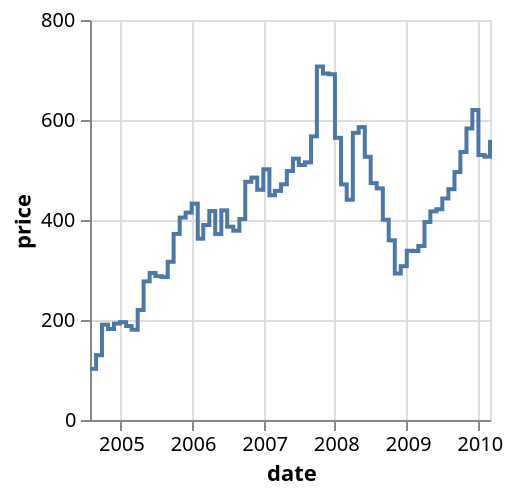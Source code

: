 {"$schema": "https://vega.github.io/schema/vega-lite/v4.json", "description": "Google's stock price over time.", "data": {"values": [{"symbol": "MSFT", "date": "Jan 1 2000", "price": 39.81}, {"symbol": "MSFT", "date": "Feb 1 2000", "price": 36.35}, {"symbol": "MSFT", "date": "Mar 1 2000", "price": 43.22}, {"symbol": "MSFT", "date": "Apr 1 2000", "price": 28.37}, {"symbol": "MSFT", "date": "May 1 2000", "price": 25.45}, {"symbol": "MSFT", "date": "Jun 1 2000", "price": 32.54}, {"symbol": "MSFT", "date": "Jul 1 2000", "price": 28.4}, {"symbol": "MSFT", "date": "Aug 1 2000", "price": 28.4}, {"symbol": "MSFT", "date": "Sep 1 2000", "price": 24.53}, {"symbol": "MSFT", "date": "Oct 1 2000", "price": 28.02}, {"symbol": "MSFT", "date": "Nov 1 2000", "price": 23.34}, {"symbol": "MSFT", "date": "Dec 1 2000", "price": 17.65}, {"symbol": "MSFT", "date": "Jan 1 2001", "price": 24.84}, {"symbol": "MSFT", "date": "Feb 1 2001", "price": 24.0}, {"symbol": "MSFT", "date": "Mar 1 2001", "price": 22.25}, {"symbol": "MSFT", "date": "Apr 1 2001", "price": 27.56}, {"symbol": "MSFT", "date": "May 1 2001", "price": 28.14}, {"symbol": "MSFT", "date": "Jun 1 2001", "price": 29.7}, {"symbol": "MSFT", "date": "Jul 1 2001", "price": 26.93}, {"symbol": "MSFT", "date": "Aug 1 2001", "price": 23.21}, {"symbol": "MSFT", "date": "Sep 1 2001", "price": 20.82}, {"symbol": "MSFT", "date": "Oct 1 2001", "price": 23.65}, {"symbol": "MSFT", "date": "Nov 1 2001", "price": 26.12}, {"symbol": "MSFT", "date": "Dec 1 2001", "price": 26.95}, {"symbol": "MSFT", "date": "Jan 1 2002", "price": 25.92}, {"symbol": "MSFT", "date": "Feb 1 2002", "price": 23.73}, {"symbol": "MSFT", "date": "Mar 1 2002", "price": 24.53}, {"symbol": "MSFT", "date": "Apr 1 2002", "price": 21.26}, {"symbol": "MSFT", "date": "May 1 2002", "price": 20.71}, {"symbol": "MSFT", "date": "Jun 1 2002", "price": 22.25}, {"symbol": "MSFT", "date": "Jul 1 2002", "price": 19.52}, {"symbol": "MSFT", "date": "Aug 1 2002", "price": 19.97}, {"symbol": "MSFT", "date": "Sep 1 2002", "price": 17.79}, {"symbol": "MSFT", "date": "Oct 1 2002", "price": 21.75}, {"symbol": "MSFT", "date": "Nov 1 2002", "price": 23.46}, {"symbol": "MSFT", "date": "Dec 1 2002", "price": 21.03}, {"symbol": "MSFT", "date": "Jan 1 2003", "price": 19.31}, {"symbol": "MSFT", "date": "Feb 1 2003", "price": 19.34}, {"symbol": "MSFT", "date": "Mar 1 2003", "price": 19.76}, {"symbol": "MSFT", "date": "Apr 1 2003", "price": 20.87}, {"symbol": "MSFT", "date": "May 1 2003", "price": 20.09}, {"symbol": "MSFT", "date": "Jun 1 2003", "price": 20.93}, {"symbol": "MSFT", "date": "Jul 1 2003", "price": 21.56}, {"symbol": "MSFT", "date": "Aug 1 2003", "price": 21.65}, {"symbol": "MSFT", "date": "Sep 1 2003", "price": 22.69}, {"symbol": "MSFT", "date": "Oct 1 2003", "price": 21.45}, {"symbol": "MSFT", "date": "Nov 1 2003", "price": 21.1}, {"symbol": "MSFT", "date": "Dec 1 2003", "price": 22.46}, {"symbol": "MSFT", "date": "Jan 1 2004", "price": 22.69}, {"symbol": "MSFT", "date": "Feb 1 2004", "price": 21.77}, {"symbol": "MSFT", "date": "Mar 1 2004", "price": 20.46}, {"symbol": "MSFT", "date": "Apr 1 2004", "price": 21.45}, {"symbol": "MSFT", "date": "May 1 2004", "price": 21.53}, {"symbol": "MSFT", "date": "Jun 1 2004", "price": 23.44}, {"symbol": "MSFT", "date": "Jul 1 2004", "price": 23.38}, {"symbol": "MSFT", "date": "Aug 1 2004", "price": 22.47}, {"symbol": "MSFT", "date": "Sep 1 2004", "price": 22.76}, {"symbol": "MSFT", "date": "Oct 1 2004", "price": 23.02}, {"symbol": "MSFT", "date": "Nov 1 2004", "price": 24.6}, {"symbol": "MSFT", "date": "Dec 1 2004", "price": 24.52}, {"symbol": "MSFT", "date": "Jan 1 2005", "price": 24.11}, {"symbol": "MSFT", "date": "Feb 1 2005", "price": 23.15}, {"symbol": "MSFT", "date": "Mar 1 2005", "price": 22.24}, {"symbol": "MSFT", "date": "Apr 1 2005", "price": 23.28}, {"symbol": "MSFT", "date": "May 1 2005", "price": 23.82}, {"symbol": "MSFT", "date": "Jun 1 2005", "price": 22.93}, {"symbol": "MSFT", "date": "Jul 1 2005", "price": 23.64}, {"symbol": "MSFT", "date": "Aug 1 2005", "price": 25.35}, {"symbol": "MSFT", "date": "Sep 1 2005", "price": 23.83}, {"symbol": "MSFT", "date": "Oct 1 2005", "price": 23.8}, {"symbol": "MSFT", "date": "Nov 1 2005", "price": 25.71}, {"symbol": "MSFT", "date": "Dec 1 2005", "price": 24.29}, {"symbol": "MSFT", "date": "Jan 1 2006", "price": 26.14}, {"symbol": "MSFT", "date": "Feb 1 2006", "price": 25.04}, {"symbol": "MSFT", "date": "Mar 1 2006", "price": 25.36}, {"symbol": "MSFT", "date": "Apr 1 2006", "price": 22.5}, {"symbol": "MSFT", "date": "May 1 2006", "price": 21.19}, {"symbol": "MSFT", "date": "Jun 1 2006", "price": 21.8}, {"symbol": "MSFT", "date": "Jul 1 2006", "price": 22.51}, {"symbol": "MSFT", "date": "Aug 1 2006", "price": 24.13}, {"symbol": "MSFT", "date": "Sep 1 2006", "price": 25.68}, {"symbol": "MSFT", "date": "Oct 1 2006", "price": 26.96}, {"symbol": "MSFT", "date": "Nov 1 2006", "price": 27.66}, {"symbol": "MSFT", "date": "Dec 1 2006", "price": 28.13}, {"symbol": "MSFT", "date": "Jan 1 2007", "price": 29.07}, {"symbol": "MSFT", "date": "Feb 1 2007", "price": 26.63}, {"symbol": "MSFT", "date": "Mar 1 2007", "price": 26.35}, {"symbol": "MSFT", "date": "Apr 1 2007", "price": 28.3}, {"symbol": "MSFT", "date": "May 1 2007", "price": 29.11}, {"symbol": "MSFT", "date": "Jun 1 2007", "price": 27.95}, {"symbol": "MSFT", "date": "Jul 1 2007", "price": 27.5}, {"symbol": "MSFT", "date": "Aug 1 2007", "price": 27.34}, {"symbol": "MSFT", "date": "Sep 1 2007", "price": 28.04}, {"symbol": "MSFT", "date": "Oct 1 2007", "price": 35.03}, {"symbol": "MSFT", "date": "Nov 1 2007", "price": 32.09}, {"symbol": "MSFT", "date": "Dec 1 2007", "price": 34.0}, {"symbol": "MSFT", "date": "Jan 1 2008", "price": 31.13}, {"symbol": "MSFT", "date": "Feb 1 2008", "price": 26.07}, {"symbol": "MSFT", "date": "Mar 1 2008", "price": 27.21}, {"symbol": "MSFT", "date": "Apr 1 2008", "price": 27.34}, {"symbol": "MSFT", "date": "May 1 2008", "price": 27.25}, {"symbol": "MSFT", "date": "Jun 1 2008", "price": 26.47}, {"symbol": "MSFT", "date": "Jul 1 2008", "price": 24.75}, {"symbol": "MSFT", "date": "Aug 1 2008", "price": 26.36}, {"symbol": "MSFT", "date": "Sep 1 2008", "price": 25.78}, {"symbol": "MSFT", "date": "Oct 1 2008", "price": 21.57}, {"symbol": "MSFT", "date": "Nov 1 2008", "price": 19.66}, {"symbol": "MSFT", "date": "Dec 1 2008", "price": 18.91}, {"symbol": "MSFT", "date": "Jan 1 2009", "price": 16.63}, {"symbol": "MSFT", "date": "Feb 1 2009", "price": 15.81}, {"symbol": "MSFT", "date": "Mar 1 2009", "price": 17.99}, {"symbol": "MSFT", "date": "Apr 1 2009", "price": 19.84}, {"symbol": "MSFT", "date": "May 1 2009", "price": 20.59}, {"symbol": "MSFT", "date": "Jun 1 2009", "price": 23.42}, {"symbol": "MSFT", "date": "Jul 1 2009", "price": 23.18}, {"symbol": "MSFT", "date": "Aug 1 2009", "price": 24.43}, {"symbol": "MSFT", "date": "Sep 1 2009", "price": 25.49}, {"symbol": "MSFT", "date": "Oct 1 2009", "price": 27.48}, {"symbol": "MSFT", "date": "Nov 1 2009", "price": 29.27}, {"symbol": "MSFT", "date": "Dec 1 2009", "price": 30.34}, {"symbol": "MSFT", "date": "Jan 1 2010", "price": 28.05}, {"symbol": "MSFT", "date": "Feb 1 2010", "price": 28.67}, {"symbol": "MSFT", "date": "Mar 1 2010", "price": 28.8}, {"symbol": "AMZN", "date": "Jan 1 2000", "price": 64.56}, {"symbol": "AMZN", "date": "Feb 1 2000", "price": 68.87}, {"symbol": "AMZN", "date": "Mar 1 2000", "price": 67.0}, {"symbol": "AMZN", "date": "Apr 1 2000", "price": 55.19}, {"symbol": "AMZN", "date": "May 1 2000", "price": 48.31}, {"symbol": "AMZN", "date": "Jun 1 2000", "price": 36.31}, {"symbol": "AMZN", "date": "Jul 1 2000", "price": 30.12}, {"symbol": "AMZN", "date": "Aug 1 2000", "price": 41.5}, {"symbol": "AMZN", "date": "Sep 1 2000", "price": 38.44}, {"symbol": "AMZN", "date": "Oct 1 2000", "price": 36.62}, {"symbol": "AMZN", "date": "Nov 1 2000", "price": 24.69}, {"symbol": "AMZN", "date": "Dec 1 2000", "price": 15.56}, {"symbol": "AMZN", "date": "Jan 1 2001", "price": 17.31}, {"symbol": "AMZN", "date": "Feb 1 2001", "price": 10.19}, {"symbol": "AMZN", "date": "Mar 1 2001", "price": 10.23}, {"symbol": "AMZN", "date": "Apr 1 2001", "price": 15.78}, {"symbol": "AMZN", "date": "May 1 2001", "price": 16.69}, {"symbol": "AMZN", "date": "Jun 1 2001", "price": 14.15}, {"symbol": "AMZN", "date": "Jul 1 2001", "price": 12.49}, {"symbol": "AMZN", "date": "Aug 1 2001", "price": 8.94}, {"symbol": "AMZN", "date": "Sep 1 2001", "price": 5.97}, {"symbol": "AMZN", "date": "Oct 1 2001", "price": 6.98}, {"symbol": "AMZN", "date": "Nov 1 2001", "price": 11.32}, {"symbol": "AMZN", "date": "Dec 1 2001", "price": 10.82}, {"symbol": "AMZN", "date": "Jan 1 2002", "price": 14.19}, {"symbol": "AMZN", "date": "Feb 1 2002", "price": 14.1}, {"symbol": "AMZN", "date": "Mar 1 2002", "price": 14.3}, {"symbol": "AMZN", "date": "Apr 1 2002", "price": 16.69}, {"symbol": "AMZN", "date": "May 1 2002", "price": 18.23}, {"symbol": "AMZN", "date": "Jun 1 2002", "price": 16.25}, {"symbol": "AMZN", "date": "Jul 1 2002", "price": 14.45}, {"symbol": "AMZN", "date": "Aug 1 2002", "price": 14.94}, {"symbol": "AMZN", "date": "Sep 1 2002", "price": 15.93}, {"symbol": "AMZN", "date": "Oct 1 2002", "price": 19.36}, {"symbol": "AMZN", "date": "Nov 1 2002", "price": 23.35}, {"symbol": "AMZN", "date": "Dec 1 2002", "price": 18.89}, {"symbol": "AMZN", "date": "Jan 1 2003", "price": 21.85}, {"symbol": "AMZN", "date": "Feb 1 2003", "price": 22.01}, {"symbol": "AMZN", "date": "Mar 1 2003", "price": 26.03}, {"symbol": "AMZN", "date": "Apr 1 2003", "price": 28.69}, {"symbol": "AMZN", "date": "May 1 2003", "price": 35.89}, {"symbol": "AMZN", "date": "Jun 1 2003", "price": 36.32}, {"symbol": "AMZN", "date": "Jul 1 2003", "price": 41.64}, {"symbol": "AMZN", "date": "Aug 1 2003", "price": 46.32}, {"symbol": "AMZN", "date": "Sep 1 2003", "price": 48.43}, {"symbol": "AMZN", "date": "Oct 1 2003", "price": 54.43}, {"symbol": "AMZN", "date": "Nov 1 2003", "price": 53.97}, {"symbol": "AMZN", "date": "Dec 1 2003", "price": 52.62}, {"symbol": "AMZN", "date": "Jan 1 2004", "price": 50.4}, {"symbol": "AMZN", "date": "Feb 1 2004", "price": 43.01}, {"symbol": "AMZN", "date": "Mar 1 2004", "price": 43.28}, {"symbol": "AMZN", "date": "Apr 1 2004", "price": 43.6}, {"symbol": "AMZN", "date": "May 1 2004", "price": 48.5}, {"symbol": "AMZN", "date": "Jun 1 2004", "price": 54.4}, {"symbol": "AMZN", "date": "Jul 1 2004", "price": 38.92}, {"symbol": "AMZN", "date": "Aug 1 2004", "price": 38.14}, {"symbol": "AMZN", "date": "Sep 1 2004", "price": 40.86}, {"symbol": "AMZN", "date": "Oct 1 2004", "price": 34.13}, {"symbol": "AMZN", "date": "Nov 1 2004", "price": 39.68}, {"symbol": "AMZN", "date": "Dec 1 2004", "price": 44.29}, {"symbol": "AMZN", "date": "Jan 1 2005", "price": 43.22}, {"symbol": "AMZN", "date": "Feb 1 2005", "price": 35.18}, {"symbol": "AMZN", "date": "Mar 1 2005", "price": 34.27}, {"symbol": "AMZN", "date": "Apr 1 2005", "price": 32.36}, {"symbol": "AMZN", "date": "May 1 2005", "price": 35.51}, {"symbol": "AMZN", "date": "Jun 1 2005", "price": 33.09}, {"symbol": "AMZN", "date": "Jul 1 2005", "price": 45.15}, {"symbol": "AMZN", "date": "Aug 1 2005", "price": 42.7}, {"symbol": "AMZN", "date": "Sep 1 2005", "price": 45.3}, {"symbol": "AMZN", "date": "Oct 1 2005", "price": 39.86}, {"symbol": "AMZN", "date": "Nov 1 2005", "price": 48.46}, {"symbol": "AMZN", "date": "Dec 1 2005", "price": 47.15}, {"symbol": "AMZN", "date": "Jan 1 2006", "price": 44.82}, {"symbol": "AMZN", "date": "Feb 1 2006", "price": 37.44}, {"symbol": "AMZN", "date": "Mar 1 2006", "price": 36.53}, {"symbol": "AMZN", "date": "Apr 1 2006", "price": 35.21}, {"symbol": "AMZN", "date": "May 1 2006", "price": 34.61}, {"symbol": "AMZN", "date": "Jun 1 2006", "price": 38.68}, {"symbol": "AMZN", "date": "Jul 1 2006", "price": 26.89}, {"symbol": "AMZN", "date": "Aug 1 2006", "price": 30.83}, {"symbol": "AMZN", "date": "Sep 1 2006", "price": 32.12}, {"symbol": "AMZN", "date": "Oct 1 2006", "price": 38.09}, {"symbol": "AMZN", "date": "Nov 1 2006", "price": 40.34}, {"symbol": "AMZN", "date": "Dec 1 2006", "price": 39.46}, {"symbol": "AMZN", "date": "Jan 1 2007", "price": 37.67}, {"symbol": "AMZN", "date": "Feb 1 2007", "price": 39.14}, {"symbol": "AMZN", "date": "Mar 1 2007", "price": 39.79}, {"symbol": "AMZN", "date": "Apr 1 2007", "price": 61.33}, {"symbol": "AMZN", "date": "May 1 2007", "price": 69.14}, {"symbol": "AMZN", "date": "Jun 1 2007", "price": 68.41}, {"symbol": "AMZN", "date": "Jul 1 2007", "price": 78.54}, {"symbol": "AMZN", "date": "Aug 1 2007", "price": 79.91}, {"symbol": "AMZN", "date": "Sep 1 2007", "price": 93.15}, {"symbol": "AMZN", "date": "Oct 1 2007", "price": 89.15}, {"symbol": "AMZN", "date": "Nov 1 2007", "price": 90.56}, {"symbol": "AMZN", "date": "Dec 1 2007", "price": 92.64}, {"symbol": "AMZN", "date": "Jan 1 2008", "price": 77.7}, {"symbol": "AMZN", "date": "Feb 1 2008", "price": 64.47}, {"symbol": "AMZN", "date": "Mar 1 2008", "price": 71.3}, {"symbol": "AMZN", "date": "Apr 1 2008", "price": 78.63}, {"symbol": "AMZN", "date": "May 1 2008", "price": 81.62}, {"symbol": "AMZN", "date": "Jun 1 2008", "price": 73.33}, {"symbol": "AMZN", "date": "Jul 1 2008", "price": 76.34}, {"symbol": "AMZN", "date": "Aug 1 2008", "price": 80.81}, {"symbol": "AMZN", "date": "Sep 1 2008", "price": 72.76}, {"symbol": "AMZN", "date": "Oct 1 2008", "price": 57.24}, {"symbol": "AMZN", "date": "Nov 1 2008", "price": 42.7}, {"symbol": "AMZN", "date": "Dec 1 2008", "price": 51.28}, {"symbol": "AMZN", "date": "Jan 1 2009", "price": 58.82}, {"symbol": "AMZN", "date": "Feb 1 2009", "price": 64.79}, {"symbol": "AMZN", "date": "Mar 1 2009", "price": 73.44}, {"symbol": "AMZN", "date": "Apr 1 2009", "price": 80.52}, {"symbol": "AMZN", "date": "May 1 2009", "price": 77.99}, {"symbol": "AMZN", "date": "Jun 1 2009", "price": 83.66}, {"symbol": "AMZN", "date": "Jul 1 2009", "price": 85.76}, {"symbol": "AMZN", "date": "Aug 1 2009", "price": 81.19}, {"symbol": "AMZN", "date": "Sep 1 2009", "price": 93.36}, {"symbol": "AMZN", "date": "Oct 1 2009", "price": 118.81}, {"symbol": "AMZN", "date": "Nov 1 2009", "price": 135.91}, {"symbol": "AMZN", "date": "Dec 1 2009", "price": 134.52}, {"symbol": "AMZN", "date": "Jan 1 2010", "price": 125.41}, {"symbol": "AMZN", "date": "Feb 1 2010", "price": 118.4}, {"symbol": "AMZN", "date": "Mar 1 2010", "price": 128.82}, {"symbol": "IBM", "date": "Jan 1 2000", "price": 100.52}, {"symbol": "IBM", "date": "Feb 1 2000", "price": 92.11}, {"symbol": "IBM", "date": "Mar 1 2000", "price": 106.11}, {"symbol": "IBM", "date": "Apr 1 2000", "price": 99.95}, {"symbol": "IBM", "date": "May 1 2000", "price": 96.31}, {"symbol": "IBM", "date": "Jun 1 2000", "price": 98.33}, {"symbol": "IBM", "date": "Jul 1 2000", "price": 100.74}, {"symbol": "IBM", "date": "Aug 1 2000", "price": 118.62}, {"symbol": "IBM", "date": "Sep 1 2000", "price": 101.19}, {"symbol": "IBM", "date": "Oct 1 2000", "price": 88.5}, {"symbol": "IBM", "date": "Nov 1 2000", "price": 84.12}, {"symbol": "IBM", "date": "Dec 1 2000", "price": 76.47}, {"symbol": "IBM", "date": "Jan 1 2001", "price": 100.76}, {"symbol": "IBM", "date": "Feb 1 2001", "price": 89.98}, {"symbol": "IBM", "date": "Mar 1 2001", "price": 86.63}, {"symbol": "IBM", "date": "Apr 1 2001", "price": 103.7}, {"symbol": "IBM", "date": "May 1 2001", "price": 100.82}, {"symbol": "IBM", "date": "Jun 1 2001", "price": 102.35}, {"symbol": "IBM", "date": "Jul 1 2001", "price": 94.87}, {"symbol": "IBM", "date": "Aug 1 2001", "price": 90.25}, {"symbol": "IBM", "date": "Sep 1 2001", "price": 82.82}, {"symbol": "IBM", "date": "Oct 1 2001", "price": 97.58}, {"symbol": "IBM", "date": "Nov 1 2001", "price": 104.5}, {"symbol": "IBM", "date": "Dec 1 2001", "price": 109.36}, {"symbol": "IBM", "date": "Jan 1 2002", "price": 97.54}, {"symbol": "IBM", "date": "Feb 1 2002", "price": 88.82}, {"symbol": "IBM", "date": "Mar 1 2002", "price": 94.15}, {"symbol": "IBM", "date": "Apr 1 2002", "price": 75.82}, {"symbol": "IBM", "date": "May 1 2002", "price": 72.97}, {"symbol": "IBM", "date": "Jun 1 2002", "price": 65.31}, {"symbol": "IBM", "date": "Jul 1 2002", "price": 63.86}, {"symbol": "IBM", "date": "Aug 1 2002", "price": 68.52}, {"symbol": "IBM", "date": "Sep 1 2002", "price": 53.01}, {"symbol": "IBM", "date": "Oct 1 2002", "price": 71.76}, {"symbol": "IBM", "date": "Nov 1 2002", "price": 79.16}, {"symbol": "IBM", "date": "Dec 1 2002", "price": 70.58}, {"symbol": "IBM", "date": "Jan 1 2003", "price": 71.22}, {"symbol": "IBM", "date": "Feb 1 2003", "price": 71.13}, {"symbol": "IBM", "date": "Mar 1 2003", "price": 71.57}, {"symbol": "IBM", "date": "Apr 1 2003", "price": 77.47}, {"symbol": "IBM", "date": "May 1 2003", "price": 80.48}, {"symbol": "IBM", "date": "Jun 1 2003", "price": 75.42}, {"symbol": "IBM", "date": "Jul 1 2003", "price": 74.28}, {"symbol": "IBM", "date": "Aug 1 2003", "price": 75.12}, {"symbol": "IBM", "date": "Sep 1 2003", "price": 80.91}, {"symbol": "IBM", "date": "Oct 1 2003", "price": 81.96}, {"symbol": "IBM", "date": "Nov 1 2003", "price": 83.08}, {"symbol": "IBM", "date": "Dec 1 2003", "price": 85.05}, {"symbol": "IBM", "date": "Jan 1 2004", "price": 91.06}, {"symbol": "IBM", "date": "Feb 1 2004", "price": 88.7}, {"symbol": "IBM", "date": "Mar 1 2004", "price": 84.41}, {"symbol": "IBM", "date": "Apr 1 2004", "price": 81.04}, {"symbol": "IBM", "date": "May 1 2004", "price": 81.59}, {"symbol": "IBM", "date": "Jun 1 2004", "price": 81.19}, {"symbol": "IBM", "date": "Jul 1 2004", "price": 80.19}, {"symbol": "IBM", "date": "Aug 1 2004", "price": 78.17}, {"symbol": "IBM", "date": "Sep 1 2004", "price": 79.13}, {"symbol": "IBM", "date": "Oct 1 2004", "price": 82.84}, {"symbol": "IBM", "date": "Nov 1 2004", "price": 87.15}, {"symbol": "IBM", "date": "Dec 1 2004", "price": 91.16}, {"symbol": "IBM", "date": "Jan 1 2005", "price": 86.39}, {"symbol": "IBM", "date": "Feb 1 2005", "price": 85.78}, {"symbol": "IBM", "date": "Mar 1 2005", "price": 84.66}, {"symbol": "IBM", "date": "Apr 1 2005", "price": 70.77}, {"symbol": "IBM", "date": "May 1 2005", "price": 70.18}, {"symbol": "IBM", "date": "Jun 1 2005", "price": 68.93}, {"symbol": "IBM", "date": "Jul 1 2005", "price": 77.53}, {"symbol": "IBM", "date": "Aug 1 2005", "price": 75.07}, {"symbol": "IBM", "date": "Sep 1 2005", "price": 74.7}, {"symbol": "IBM", "date": "Oct 1 2005", "price": 76.25}, {"symbol": "IBM", "date": "Nov 1 2005", "price": 82.98}, {"symbol": "IBM", "date": "Dec 1 2005", "price": 76.73}, {"symbol": "IBM", "date": "Jan 1 2006", "price": 75.89}, {"symbol": "IBM", "date": "Feb 1 2006", "price": 75.09}, {"symbol": "IBM", "date": "Mar 1 2006", "price": 77.17}, {"symbol": "IBM", "date": "Apr 1 2006", "price": 77.05}, {"symbol": "IBM", "date": "May 1 2006", "price": 75.04}, {"symbol": "IBM", "date": "Jun 1 2006", "price": 72.15}, {"symbol": "IBM", "date": "Jul 1 2006", "price": 72.7}, {"symbol": "IBM", "date": "Aug 1 2006", "price": 76.35}, {"symbol": "IBM", "date": "Sep 1 2006", "price": 77.26}, {"symbol": "IBM", "date": "Oct 1 2006", "price": 87.06}, {"symbol": "IBM", "date": "Nov 1 2006", "price": 86.95}, {"symbol": "IBM", "date": "Dec 1 2006", "price": 91.9}, {"symbol": "IBM", "date": "Jan 1 2007", "price": 93.79}, {"symbol": "IBM", "date": "Feb 1 2007", "price": 88.18}, {"symbol": "IBM", "date": "Mar 1 2007", "price": 89.44}, {"symbol": "IBM", "date": "Apr 1 2007", "price": 96.98}, {"symbol": "IBM", "date": "May 1 2007", "price": 101.54}, {"symbol": "IBM", "date": "Jun 1 2007", "price": 100.25}, {"symbol": "IBM", "date": "Jul 1 2007", "price": 105.4}, {"symbol": "IBM", "date": "Aug 1 2007", "price": 111.54}, {"symbol": "IBM", "date": "Sep 1 2007", "price": 112.6}, {"symbol": "IBM", "date": "Oct 1 2007", "price": 111.0}, {"symbol": "IBM", "date": "Nov 1 2007", "price": 100.9}, {"symbol": "IBM", "date": "Dec 1 2007", "price": 103.7}, {"symbol": "IBM", "date": "Jan 1 2008", "price": 102.75}, {"symbol": "IBM", "date": "Feb 1 2008", "price": 109.64}, {"symbol": "IBM", "date": "Mar 1 2008", "price": 110.87}, {"symbol": "IBM", "date": "Apr 1 2008", "price": 116.23}, {"symbol": "IBM", "date": "May 1 2008", "price": 125.14}, {"symbol": "IBM", "date": "Jun 1 2008", "price": 114.6}, {"symbol": "IBM", "date": "Jul 1 2008", "price": 123.74}, {"symbol": "IBM", "date": "Aug 1 2008", "price": 118.16}, {"symbol": "IBM", "date": "Sep 1 2008", "price": 113.53}, {"symbol": "IBM", "date": "Oct 1 2008", "price": 90.24}, {"symbol": "IBM", "date": "Nov 1 2008", "price": 79.65}, {"symbol": "IBM", "date": "Dec 1 2008", "price": 82.15}, {"symbol": "IBM", "date": "Jan 1 2009", "price": 89.46}, {"symbol": "IBM", "date": "Feb 1 2009", "price": 90.32}, {"symbol": "IBM", "date": "Mar 1 2009", "price": 95.09}, {"symbol": "IBM", "date": "Apr 1 2009", "price": 101.29}, {"symbol": "IBM", "date": "May 1 2009", "price": 104.85}, {"symbol": "IBM", "date": "Jun 1 2009", "price": 103.01}, {"symbol": "IBM", "date": "Jul 1 2009", "price": 116.34}, {"symbol": "IBM", "date": "Aug 1 2009", "price": 117.0}, {"symbol": "IBM", "date": "Sep 1 2009", "price": 118.55}, {"symbol": "IBM", "date": "Oct 1 2009", "price": 119.54}, {"symbol": "IBM", "date": "Nov 1 2009", "price": 125.79}, {"symbol": "IBM", "date": "Dec 1 2009", "price": 130.32}, {"symbol": "IBM", "date": "Jan 1 2010", "price": 121.85}, {"symbol": "IBM", "date": "Feb 1 2010", "price": 127.16}, {"symbol": "IBM", "date": "Mar 1 2010", "price": 125.55}, {"symbol": "GOOG", "date": "Aug 1 2004", "price": 102.37}, {"symbol": "GOOG", "date": "Sep 1 2004", "price": 129.6}, {"symbol": "GOOG", "date": "Oct 1 2004", "price": 190.64}, {"symbol": "GOOG", "date": "Nov 1 2004", "price": 181.98}, {"symbol": "GOOG", "date": "Dec 1 2004", "price": 192.79}, {"symbol": "GOOG", "date": "Jan 1 2005", "price": 195.62}, {"symbol": "GOOG", "date": "Feb 1 2005", "price": 187.99}, {"symbol": "GOOG", "date": "Mar 1 2005", "price": 180.51}, {"symbol": "GOOG", "date": "Apr 1 2005", "price": 220.0}, {"symbol": "GOOG", "date": "May 1 2005", "price": 277.27}, {"symbol": "GOOG", "date": "Jun 1 2005", "price": 294.15}, {"symbol": "GOOG", "date": "Jul 1 2005", "price": 287.76}, {"symbol": "GOOG", "date": "Aug 1 2005", "price": 286.0}, {"symbol": "GOOG", "date": "Sep 1 2005", "price": 316.46}, {"symbol": "GOOG", "date": "Oct 1 2005", "price": 372.14}, {"symbol": "GOOG", "date": "Nov 1 2005", "price": 404.91}, {"symbol": "GOOG", "date": "Dec 1 2005", "price": 414.86}, {"symbol": "GOOG", "date": "Jan 1 2006", "price": 432.66}, {"symbol": "GOOG", "date": "Feb 1 2006", "price": 362.62}, {"symbol": "GOOG", "date": "Mar 1 2006", "price": 390.0}, {"symbol": "GOOG", "date": "Apr 1 2006", "price": 417.94}, {"symbol": "GOOG", "date": "May 1 2006", "price": 371.82}, {"symbol": "GOOG", "date": "Jun 1 2006", "price": 419.33}, {"symbol": "GOOG", "date": "Jul 1 2006", "price": 386.6}, {"symbol": "GOOG", "date": "Aug 1 2006", "price": 378.53}, {"symbol": "GOOG", "date": "Sep 1 2006", "price": 401.9}, {"symbol": "GOOG", "date": "Oct 1 2006", "price": 476.39}, {"symbol": "GOOG", "date": "Nov 1 2006", "price": 484.81}, {"symbol": "GOOG", "date": "Dec 1 2006", "price": 460.48}, {"symbol": "GOOG", "date": "Jan 1 2007", "price": 501.5}, {"symbol": "GOOG", "date": "Feb 1 2007", "price": 449.45}, {"symbol": "GOOG", "date": "Mar 1 2007", "price": 458.16}, {"symbol": "GOOG", "date": "Apr 1 2007", "price": 471.38}, {"symbol": "GOOG", "date": "May 1 2007", "price": 497.91}, {"symbol": "GOOG", "date": "Jun 1 2007", "price": 522.7}, {"symbol": "GOOG", "date": "Jul 1 2007", "price": 510.0}, {"symbol": "GOOG", "date": "Aug 1 2007", "price": 515.25}, {"symbol": "GOOG", "date": "Sep 1 2007", "price": 567.27}, {"symbol": "GOOG", "date": "Oct 1 2007", "price": 707.0}, {"symbol": "GOOG", "date": "Nov 1 2007", "price": 693.0}, {"symbol": "GOOG", "date": "Dec 1 2007", "price": 691.48}, {"symbol": "GOOG", "date": "Jan 1 2008", "price": 564.3}, {"symbol": "GOOG", "date": "Feb 1 2008", "price": 471.18}, {"symbol": "GOOG", "date": "Mar 1 2008", "price": 440.47}, {"symbol": "GOOG", "date": "Apr 1 2008", "price": 574.29}, {"symbol": "GOOG", "date": "May 1 2008", "price": 585.8}, {"symbol": "GOOG", "date": "Jun 1 2008", "price": 526.42}, {"symbol": "GOOG", "date": "Jul 1 2008", "price": 473.75}, {"symbol": "GOOG", "date": "Aug 1 2008", "price": 463.29}, {"symbol": "GOOG", "date": "Sep 1 2008", "price": 400.52}, {"symbol": "GOOG", "date": "Oct 1 2008", "price": 359.36}, {"symbol": "GOOG", "date": "Nov 1 2008", "price": 292.96}, {"symbol": "GOOG", "date": "Dec 1 2008", "price": 307.65}, {"symbol": "GOOG", "date": "Jan 1 2009", "price": 338.53}, {"symbol": "GOOG", "date": "Feb 1 2009", "price": 337.99}, {"symbol": "GOOG", "date": "Mar 1 2009", "price": 348.06}, {"symbol": "GOOG", "date": "Apr 1 2009", "price": 395.97}, {"symbol": "GOOG", "date": "May 1 2009", "price": 417.23}, {"symbol": "GOOG", "date": "Jun 1 2009", "price": 421.59}, {"symbol": "GOOG", "date": "Jul 1 2009", "price": 443.05}, {"symbol": "GOOG", "date": "Aug 1 2009", "price": 461.67}, {"symbol": "GOOG", "date": "Sep 1 2009", "price": 495.85}, {"symbol": "GOOG", "date": "Oct 1 2009", "price": 536.12}, {"symbol": "GOOG", "date": "Nov 1 2009", "price": 583.0}, {"symbol": "GOOG", "date": "Dec 1 2009", "price": 619.98}, {"symbol": "GOOG", "date": "Jan 1 2010", "price": 529.94}, {"symbol": "GOOG", "date": "Feb 1 2010", "price": 526.8}, {"symbol": "GOOG", "date": "Mar 1 2010", "price": 560.19}, {"symbol": "AAPL", "date": "Jan 1 2000", "price": 25.94}, {"symbol": "AAPL", "date": "Feb 1 2000", "price": 28.66}, {"symbol": "AAPL", "date": "Mar 1 2000", "price": 33.95}, {"symbol": "AAPL", "date": "Apr 1 2000", "price": 31.01}, {"symbol": "AAPL", "date": "May 1 2000", "price": 21.0}, {"symbol": "AAPL", "date": "Jun 1 2000", "price": 26.19}, {"symbol": "AAPL", "date": "Jul 1 2000", "price": 25.41}, {"symbol": "AAPL", "date": "Aug 1 2000", "price": 30.47}, {"symbol": "AAPL", "date": "Sep 1 2000", "price": 12.88}, {"symbol": "AAPL", "date": "Oct 1 2000", "price": 9.78}, {"symbol": "AAPL", "date": "Nov 1 2000", "price": 8.25}, {"symbol": "AAPL", "date": "Dec 1 2000", "price": 7.44}, {"symbol": "AAPL", "date": "Jan 1 2001", "price": 10.81}, {"symbol": "AAPL", "date": "Feb 1 2001", "price": 9.12}, {"symbol": "AAPL", "date": "Mar 1 2001", "price": 11.03}, {"symbol": "AAPL", "date": "Apr 1 2001", "price": 12.74}, {"symbol": "AAPL", "date": "May 1 2001", "price": 9.98}, {"symbol": "AAPL", "date": "Jun 1 2001", "price": 11.62}, {"symbol": "AAPL", "date": "Jul 1 2001", "price": 9.4}, {"symbol": "AAPL", "date": "Aug 1 2001", "price": 9.27}, {"symbol": "AAPL", "date": "Sep 1 2001", "price": 7.76}, {"symbol": "AAPL", "date": "Oct 1 2001", "price": 8.78}, {"symbol": "AAPL", "date": "Nov 1 2001", "price": 10.65}, {"symbol": "AAPL", "date": "Dec 1 2001", "price": 10.95}, {"symbol": "AAPL", "date": "Jan 1 2002", "price": 12.36}, {"symbol": "AAPL", "date": "Feb 1 2002", "price": 10.85}, {"symbol": "AAPL", "date": "Mar 1 2002", "price": 11.84}, {"symbol": "AAPL", "date": "Apr 1 2002", "price": 12.14}, {"symbol": "AAPL", "date": "May 1 2002", "price": 11.65}, {"symbol": "AAPL", "date": "Jun 1 2002", "price": 8.86}, {"symbol": "AAPL", "date": "Jul 1 2002", "price": 7.63}, {"symbol": "AAPL", "date": "Aug 1 2002", "price": 7.38}, {"symbol": "AAPL", "date": "Sep 1 2002", "price": 7.25}, {"symbol": "AAPL", "date": "Oct 1 2002", "price": 8.03}, {"symbol": "AAPL", "date": "Nov 1 2002", "price": 7.75}, {"symbol": "AAPL", "date": "Dec 1 2002", "price": 7.16}, {"symbol": "AAPL", "date": "Jan 1 2003", "price": 7.18}, {"symbol": "AAPL", "date": "Feb 1 2003", "price": 7.51}, {"symbol": "AAPL", "date": "Mar 1 2003", "price": 7.07}, {"symbol": "AAPL", "date": "Apr 1 2003", "price": 7.11}, {"symbol": "AAPL", "date": "May 1 2003", "price": 8.98}, {"symbol": "AAPL", "date": "Jun 1 2003", "price": 9.53}, {"symbol": "AAPL", "date": "Jul 1 2003", "price": 10.54}, {"symbol": "AAPL", "date": "Aug 1 2003", "price": 11.31}, {"symbol": "AAPL", "date": "Sep 1 2003", "price": 10.36}, {"symbol": "AAPL", "date": "Oct 1 2003", "price": 11.44}, {"symbol": "AAPL", "date": "Nov 1 2003", "price": 10.45}, {"symbol": "AAPL", "date": "Dec 1 2003", "price": 10.69}, {"symbol": "AAPL", "date": "Jan 1 2004", "price": 11.28}, {"symbol": "AAPL", "date": "Feb 1 2004", "price": 11.96}, {"symbol": "AAPL", "date": "Mar 1 2004", "price": 13.52}, {"symbol": "AAPL", "date": "Apr 1 2004", "price": 12.89}, {"symbol": "AAPL", "date": "May 1 2004", "price": 14.03}, {"symbol": "AAPL", "date": "Jun 1 2004", "price": 16.27}, {"symbol": "AAPL", "date": "Jul 1 2004", "price": 16.17}, {"symbol": "AAPL", "date": "Aug 1 2004", "price": 17.25}, {"symbol": "AAPL", "date": "Sep 1 2004", "price": 19.38}, {"symbol": "AAPL", "date": "Oct 1 2004", "price": 26.2}, {"symbol": "AAPL", "date": "Nov 1 2004", "price": 33.53}, {"symbol": "AAPL", "date": "Dec 1 2004", "price": 32.2}, {"symbol": "AAPL", "date": "Jan 1 2005", "price": 38.45}, {"symbol": "AAPL", "date": "Feb 1 2005", "price": 44.86}, {"symbol": "AAPL", "date": "Mar 1 2005", "price": 41.67}, {"symbol": "AAPL", "date": "Apr 1 2005", "price": 36.06}, {"symbol": "AAPL", "date": "May 1 2005", "price": 39.76}, {"symbol": "AAPL", "date": "Jun 1 2005", "price": 36.81}, {"symbol": "AAPL", "date": "Jul 1 2005", "price": 42.65}, {"symbol": "AAPL", "date": "Aug 1 2005", "price": 46.89}, {"symbol": "AAPL", "date": "Sep 1 2005", "price": 53.61}, {"symbol": "AAPL", "date": "Oct 1 2005", "price": 57.59}, {"symbol": "AAPL", "date": "Nov 1 2005", "price": 67.82}, {"symbol": "AAPL", "date": "Dec 1 2005", "price": 71.89}, {"symbol": "AAPL", "date": "Jan 1 2006", "price": 75.51}, {"symbol": "AAPL", "date": "Feb 1 2006", "price": 68.49}, {"symbol": "AAPL", "date": "Mar 1 2006", "price": 62.72}, {"symbol": "AAPL", "date": "Apr 1 2006", "price": 70.39}, {"symbol": "AAPL", "date": "May 1 2006", "price": 59.77}, {"symbol": "AAPL", "date": "Jun 1 2006", "price": 57.27}, {"symbol": "AAPL", "date": "Jul 1 2006", "price": 67.96}, {"symbol": "AAPL", "date": "Aug 1 2006", "price": 67.85}, {"symbol": "AAPL", "date": "Sep 1 2006", "price": 76.98}, {"symbol": "AAPL", "date": "Oct 1 2006", "price": 81.08}, {"symbol": "AAPL", "date": "Nov 1 2006", "price": 91.66}, {"symbol": "AAPL", "date": "Dec 1 2006", "price": 84.84}, {"symbol": "AAPL", "date": "Jan 1 2007", "price": 85.73}, {"symbol": "AAPL", "date": "Feb 1 2007", "price": 84.61}, {"symbol": "AAPL", "date": "Mar 1 2007", "price": 92.91}, {"symbol": "AAPL", "date": "Apr 1 2007", "price": 99.8}, {"symbol": "AAPL", "date": "May 1 2007", "price": 121.19}, {"symbol": "AAPL", "date": "Jun 1 2007", "price": 122.04}, {"symbol": "AAPL", "date": "Jul 1 2007", "price": 131.76}, {"symbol": "AAPL", "date": "Aug 1 2007", "price": 138.48}, {"symbol": "AAPL", "date": "Sep 1 2007", "price": 153.47}, {"symbol": "AAPL", "date": "Oct 1 2007", "price": 189.95}, {"symbol": "AAPL", "date": "Nov 1 2007", "price": 182.22}, {"symbol": "AAPL", "date": "Dec 1 2007", "price": 198.08}, {"symbol": "AAPL", "date": "Jan 1 2008", "price": 135.36}, {"symbol": "AAPL", "date": "Feb 1 2008", "price": 125.02}, {"symbol": "AAPL", "date": "Mar 1 2008", "price": 143.5}, {"symbol": "AAPL", "date": "Apr 1 2008", "price": 173.95}, {"symbol": "AAPL", "date": "May 1 2008", "price": 188.75}, {"symbol": "AAPL", "date": "Jun 1 2008", "price": 167.44}, {"symbol": "AAPL", "date": "Jul 1 2008", "price": 158.95}, {"symbol": "AAPL", "date": "Aug 1 2008", "price": 169.53}, {"symbol": "AAPL", "date": "Sep 1 2008", "price": 113.66}, {"symbol": "AAPL", "date": "Oct 1 2008", "price": 107.59}, {"symbol": "AAPL", "date": "Nov 1 2008", "price": 92.67}, {"symbol": "AAPL", "date": "Dec 1 2008", "price": 85.35}, {"symbol": "AAPL", "date": "Jan 1 2009", "price": 90.13}, {"symbol": "AAPL", "date": "Feb 1 2009", "price": 89.31}, {"symbol": "AAPL", "date": "Mar 1 2009", "price": 105.12}, {"symbol": "AAPL", "date": "Apr 1 2009", "price": 125.83}, {"symbol": "AAPL", "date": "May 1 2009", "price": 135.81}, {"symbol": "AAPL", "date": "Jun 1 2009", "price": 142.43}, {"symbol": "AAPL", "date": "Jul 1 2009", "price": 163.39}, {"symbol": "AAPL", "date": "Aug 1 2009", "price": 168.21}, {"symbol": "AAPL", "date": "Sep 1 2009", "price": 185.35}, {"symbol": "AAPL", "date": "Oct 1 2009", "price": 188.5}, {"symbol": "AAPL", "date": "Nov 1 2009", "price": 199.91}, {"symbol": "AAPL", "date": "Dec 1 2009", "price": 210.73}, {"symbol": "AAPL", "date": "Jan 1 2010", "price": 192.06}, {"symbol": "AAPL", "date": "Feb 1 2010", "price": 204.62}, {"symbol": "AAPL", "date": "Mar 1 2010", "price": 223.02}]}, "transform": [{"filter": "datum.symbol==='GOOG'"}], "mark": {"type": "line", "interpolate": "step-after"}, "encoding": {"x": {"field": "date", "type": "temporal"}, "y": {"field": "price", "type": "quantitative"}}}